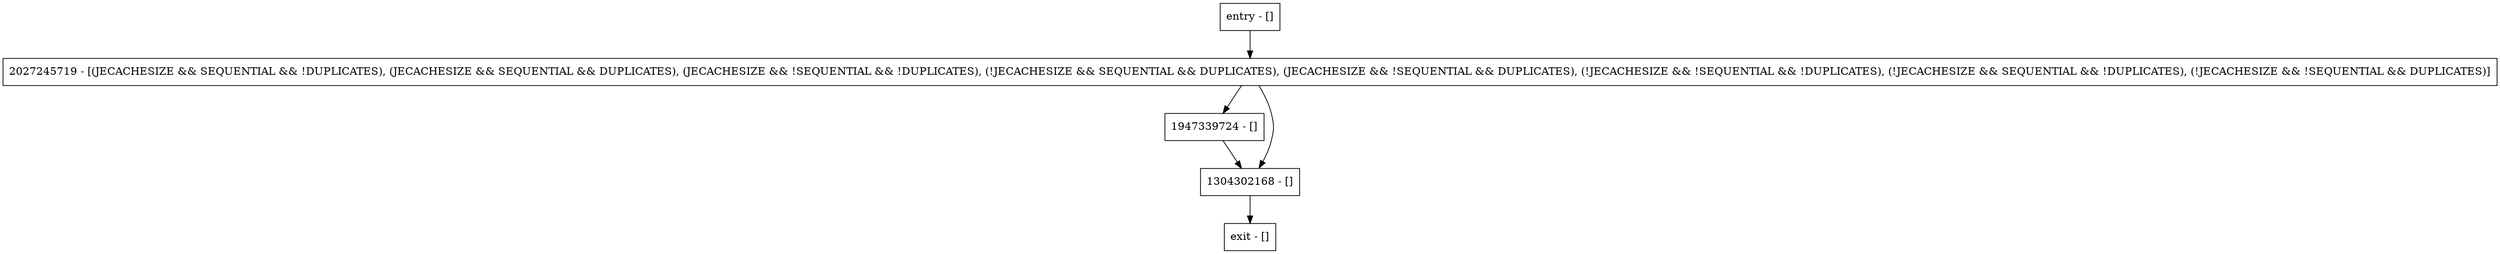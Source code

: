 digraph get3ByteInt {
node [shape=record];
entry [label="entry - []"];
exit [label="exit - []"];
1947339724 [label="1947339724 - []"];
1304302168 [label="1304302168 - []"];
2027245719 [label="2027245719 - [(JECACHESIZE && SEQUENTIAL && !DUPLICATES), (JECACHESIZE && SEQUENTIAL && DUPLICATES), (JECACHESIZE && !SEQUENTIAL && !DUPLICATES), (!JECACHESIZE && SEQUENTIAL && DUPLICATES), (JECACHESIZE && !SEQUENTIAL && DUPLICATES), (!JECACHESIZE && !SEQUENTIAL && !DUPLICATES), (!JECACHESIZE && SEQUENTIAL && !DUPLICATES), (!JECACHESIZE && !SEQUENTIAL && DUPLICATES)]"];
entry;
exit;
entry -> 2027245719;
1947339724 -> 1304302168;
1304302168 -> exit;
2027245719 -> 1947339724;
2027245719 -> 1304302168;
}
